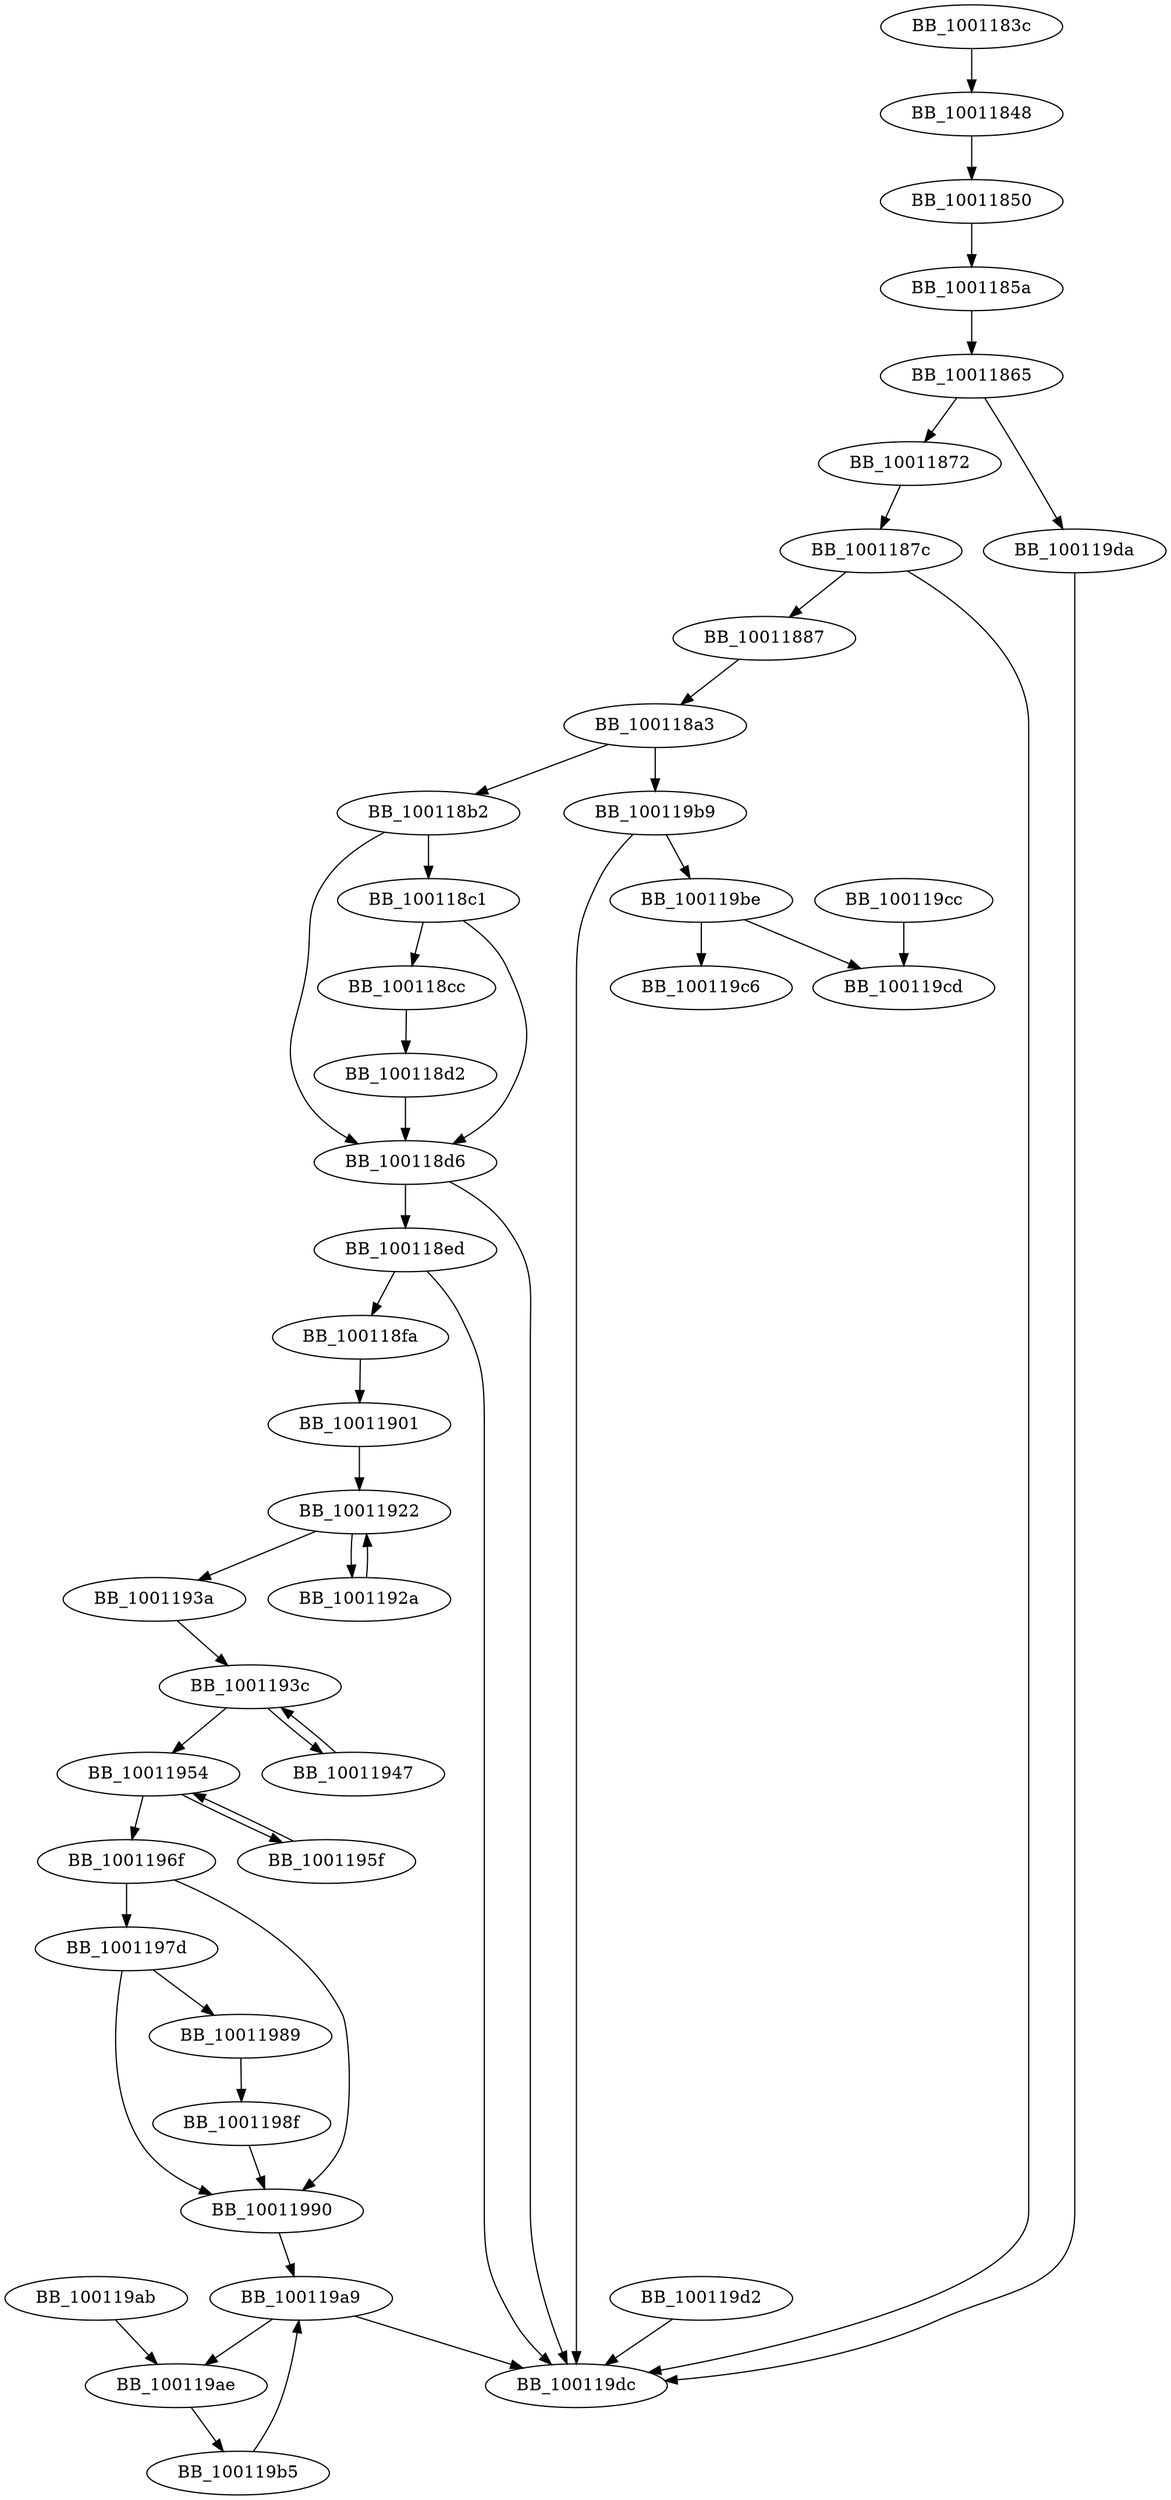DiGraph __setmbcp{
BB_1001183c->BB_10011848
BB_10011848->BB_10011850
BB_10011850->BB_1001185a
BB_1001185a->BB_10011865
BB_10011865->BB_10011872
BB_10011865->BB_100119da
BB_10011872->BB_1001187c
BB_1001187c->BB_10011887
BB_1001187c->BB_100119dc
BB_10011887->BB_100118a3
BB_100118a3->BB_100118b2
BB_100118a3->BB_100119b9
BB_100118b2->BB_100118c1
BB_100118b2->BB_100118d6
BB_100118c1->BB_100118cc
BB_100118c1->BB_100118d6
BB_100118cc->BB_100118d2
BB_100118d2->BB_100118d6
BB_100118d6->BB_100118ed
BB_100118d6->BB_100119dc
BB_100118ed->BB_100118fa
BB_100118ed->BB_100119dc
BB_100118fa->BB_10011901
BB_10011901->BB_10011922
BB_10011922->BB_1001192a
BB_10011922->BB_1001193a
BB_1001192a->BB_10011922
BB_1001193a->BB_1001193c
BB_1001193c->BB_10011947
BB_1001193c->BB_10011954
BB_10011947->BB_1001193c
BB_10011954->BB_1001195f
BB_10011954->BB_1001196f
BB_1001195f->BB_10011954
BB_1001196f->BB_1001197d
BB_1001196f->BB_10011990
BB_1001197d->BB_10011989
BB_1001197d->BB_10011990
BB_10011989->BB_1001198f
BB_1001198f->BB_10011990
BB_10011990->BB_100119a9
BB_100119a9->BB_100119ae
BB_100119a9->BB_100119dc
BB_100119ab->BB_100119ae
BB_100119ae->BB_100119b5
BB_100119b5->BB_100119a9
BB_100119b9->BB_100119be
BB_100119b9->BB_100119dc
BB_100119be->BB_100119c6
BB_100119be->BB_100119cd
BB_100119cc->BB_100119cd
BB_100119d2->BB_100119dc
BB_100119da->BB_100119dc
}
